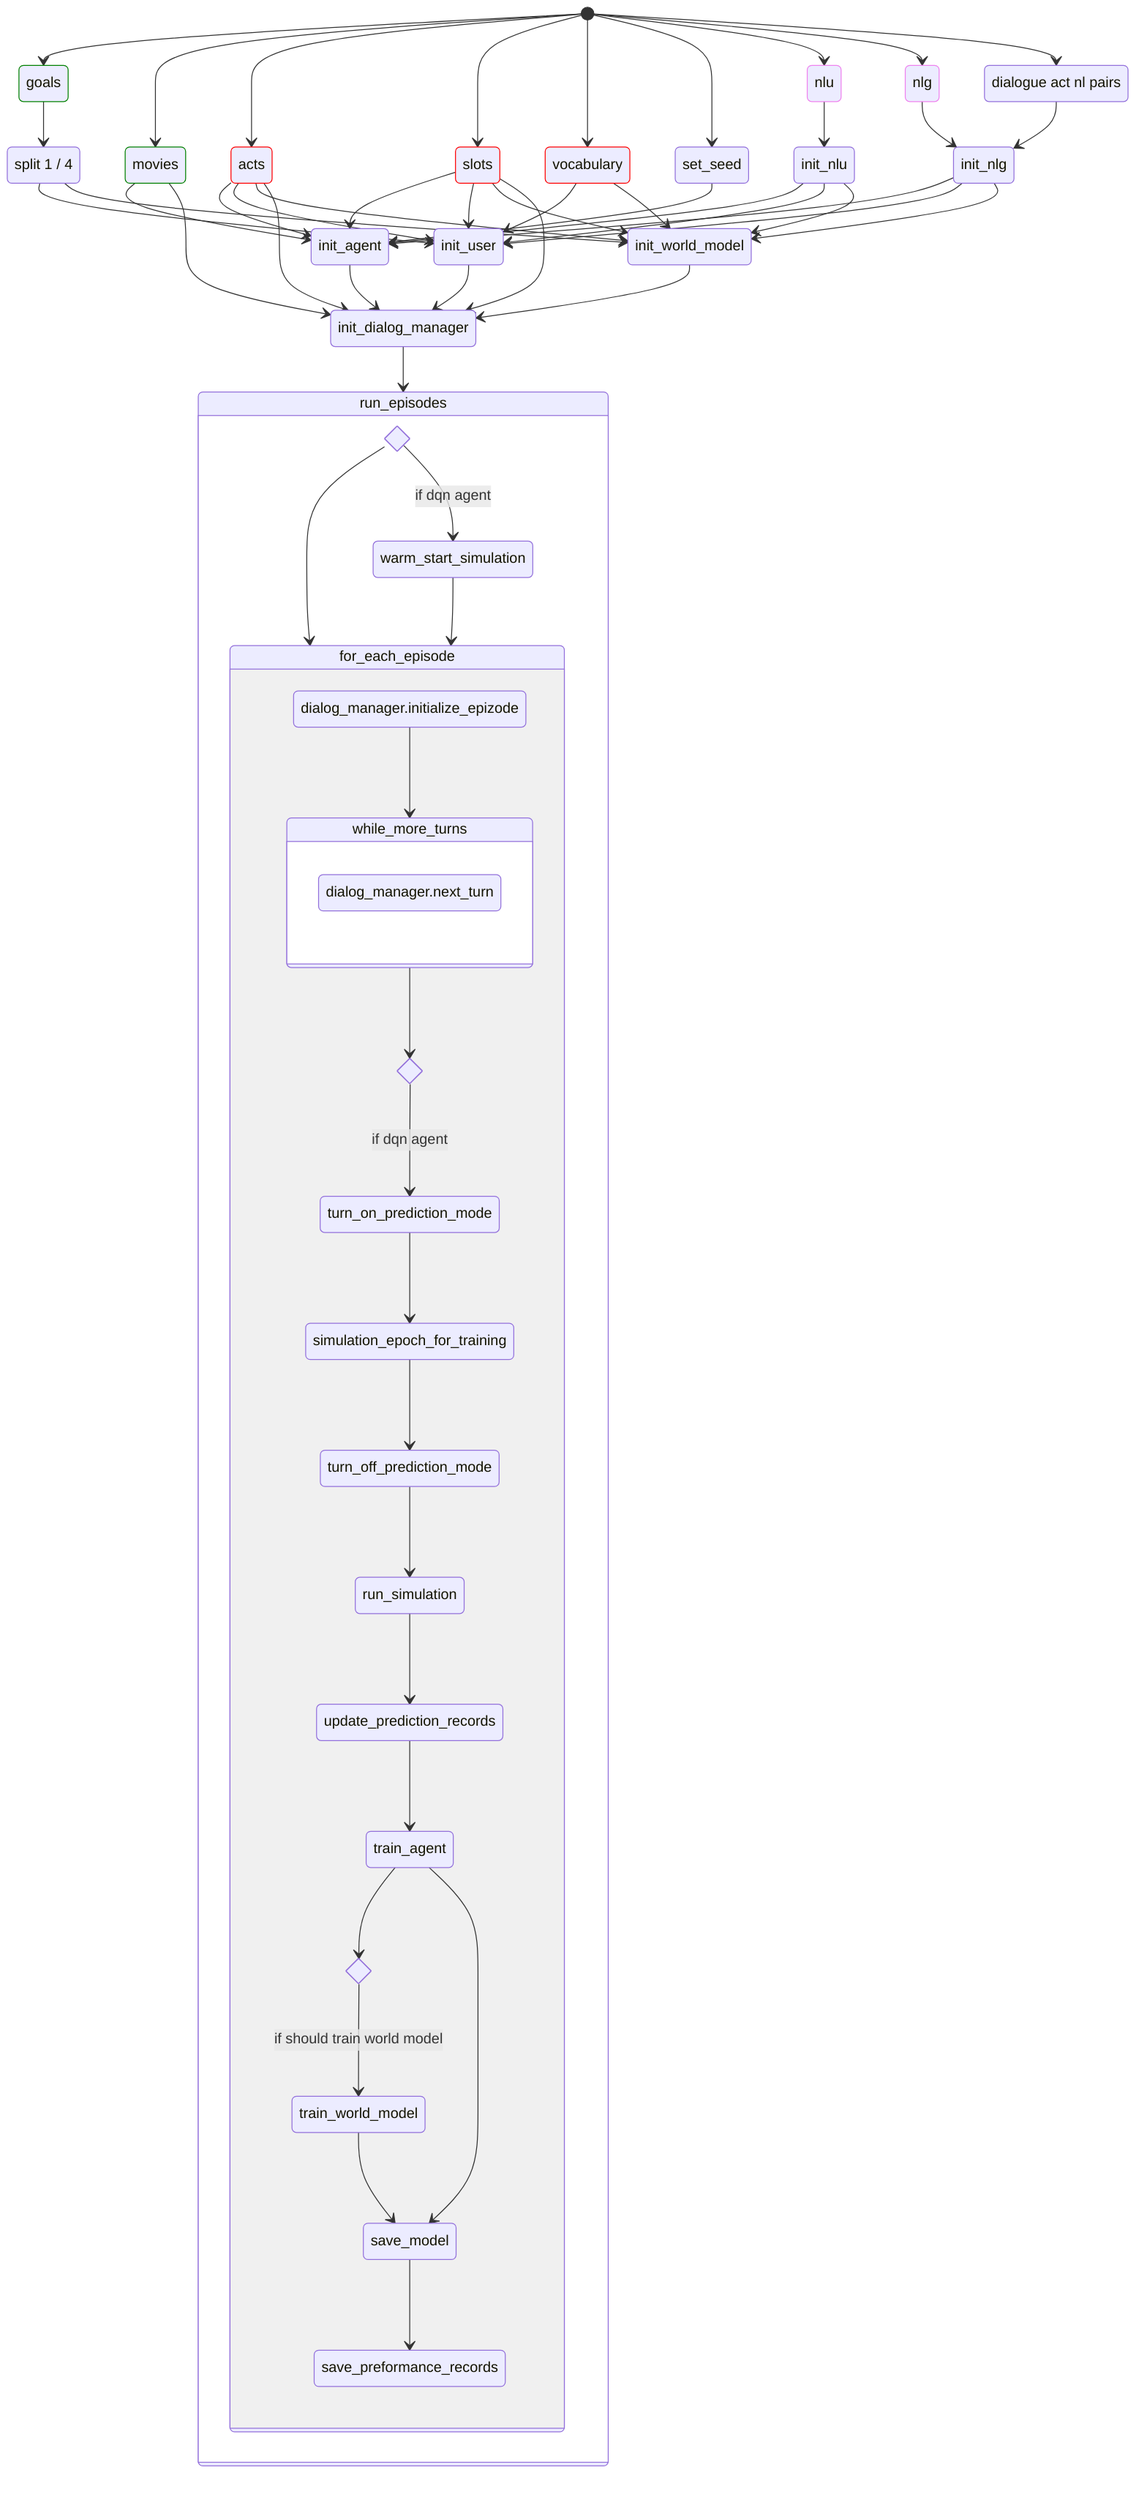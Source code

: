 stateDiagram-v2
direction TB

split_goals: split 1 / 4
diaact_nl_pairs: dialogue act nl pairs

classDef corpus stroke:green
classDef vocabulary stroke:red
classDef model stroke:violet

[*] --> goals:::corpus
[*] --> movies:::corpus
[*] --> acts:::vocabulary
[*] --> slots:::vocabulary
[*] --> vocabulary:::vocabulary
[*] --> set_seed
[*] --> nlu:::model
[*] --> nlg:::model
[*] --> diaact_nl_pairs

goals -->  split_goals

movies --> init_agent
acts --> init_agent
slots --> init_agent
set_seed --> init_agent

vocabulary --> init_user
acts --> init_user
slots --> init_user
split_goals --> init_user

vocabulary --> init_world_model
acts --> init_world_model
slots --> init_world_model
split_goals --> init_world_model

nlg --> init_nlg
diaact_nl_pairs --> init_nlg

nlu --> init_nlu

init_nlg --> init_agent
init_nlg --> init_user
init_nlg --> init_world_model

init_nlu --> init_agent
init_nlu --> init_user
init_nlu --> init_world_model

init_agent --> init_dialog_manager
init_user --> init_dialog_manager
init_world_model --> init_dialog_manager

acts --> init_dialog_manager
slots --> init_dialog_manager
movies --> init_dialog_manager

init_dialog_manager --> run_episodes

state if_agent <<choice>>
state if_agent_2 <<choice>>
state if_world_model <<choice>>

state run_episodes {
    if_agent --> warm_start_simulation: if dqn agent
    if_agent --> for_each_episode

    warm_start_simulation --> for_each_episode

    state for_each_episode {
        dialog_manager.initialize_epizode --> while_more_turns
        
        state while_more_turns {
            dialog_manager.next_turn
        }

        while_more_turns --> if_agent_2

        if_agent_2 --> turn_on_prediction_mode: if dqn agent
        turn_on_prediction_mode --> simulation_epoch_for_training
        simulation_epoch_for_training --> turn_off_prediction_mode
        turn_off_prediction_mode --> run_simulation
        run_simulation --> update_prediction_records

        update_prediction_records --> train_agent
        train_agent --> if_world_model
        if_world_model --> train_world_model: if should train world model

        train_world_model --> save_model
        train_agent --> save_model

        save_model --> save_preformance_records
    }
}